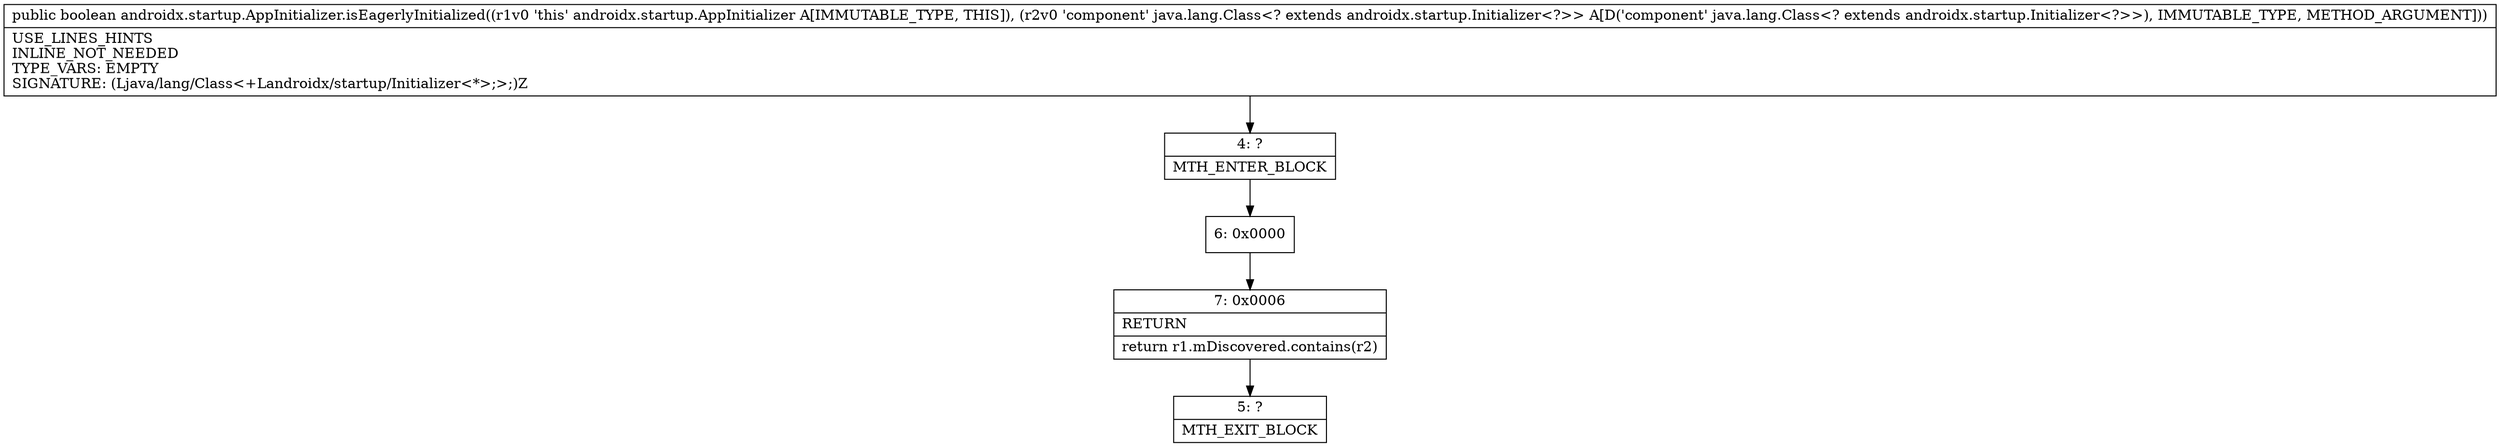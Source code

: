 digraph "CFG forandroidx.startup.AppInitializer.isEagerlyInitialized(Ljava\/lang\/Class;)Z" {
Node_4 [shape=record,label="{4\:\ ?|MTH_ENTER_BLOCK\l}"];
Node_6 [shape=record,label="{6\:\ 0x0000}"];
Node_7 [shape=record,label="{7\:\ 0x0006|RETURN\l|return r1.mDiscovered.contains(r2)\l}"];
Node_5 [shape=record,label="{5\:\ ?|MTH_EXIT_BLOCK\l}"];
MethodNode[shape=record,label="{public boolean androidx.startup.AppInitializer.isEagerlyInitialized((r1v0 'this' androidx.startup.AppInitializer A[IMMUTABLE_TYPE, THIS]), (r2v0 'component' java.lang.Class\<? extends androidx.startup.Initializer\<?\>\> A[D('component' java.lang.Class\<? extends androidx.startup.Initializer\<?\>\>), IMMUTABLE_TYPE, METHOD_ARGUMENT]))  | USE_LINES_HINTS\lINLINE_NOT_NEEDED\lTYPE_VARS: EMPTY\lSIGNATURE: (Ljava\/lang\/Class\<+Landroidx\/startup\/Initializer\<*\>;\>;)Z\l}"];
MethodNode -> Node_4;Node_4 -> Node_6;
Node_6 -> Node_7;
Node_7 -> Node_5;
}

